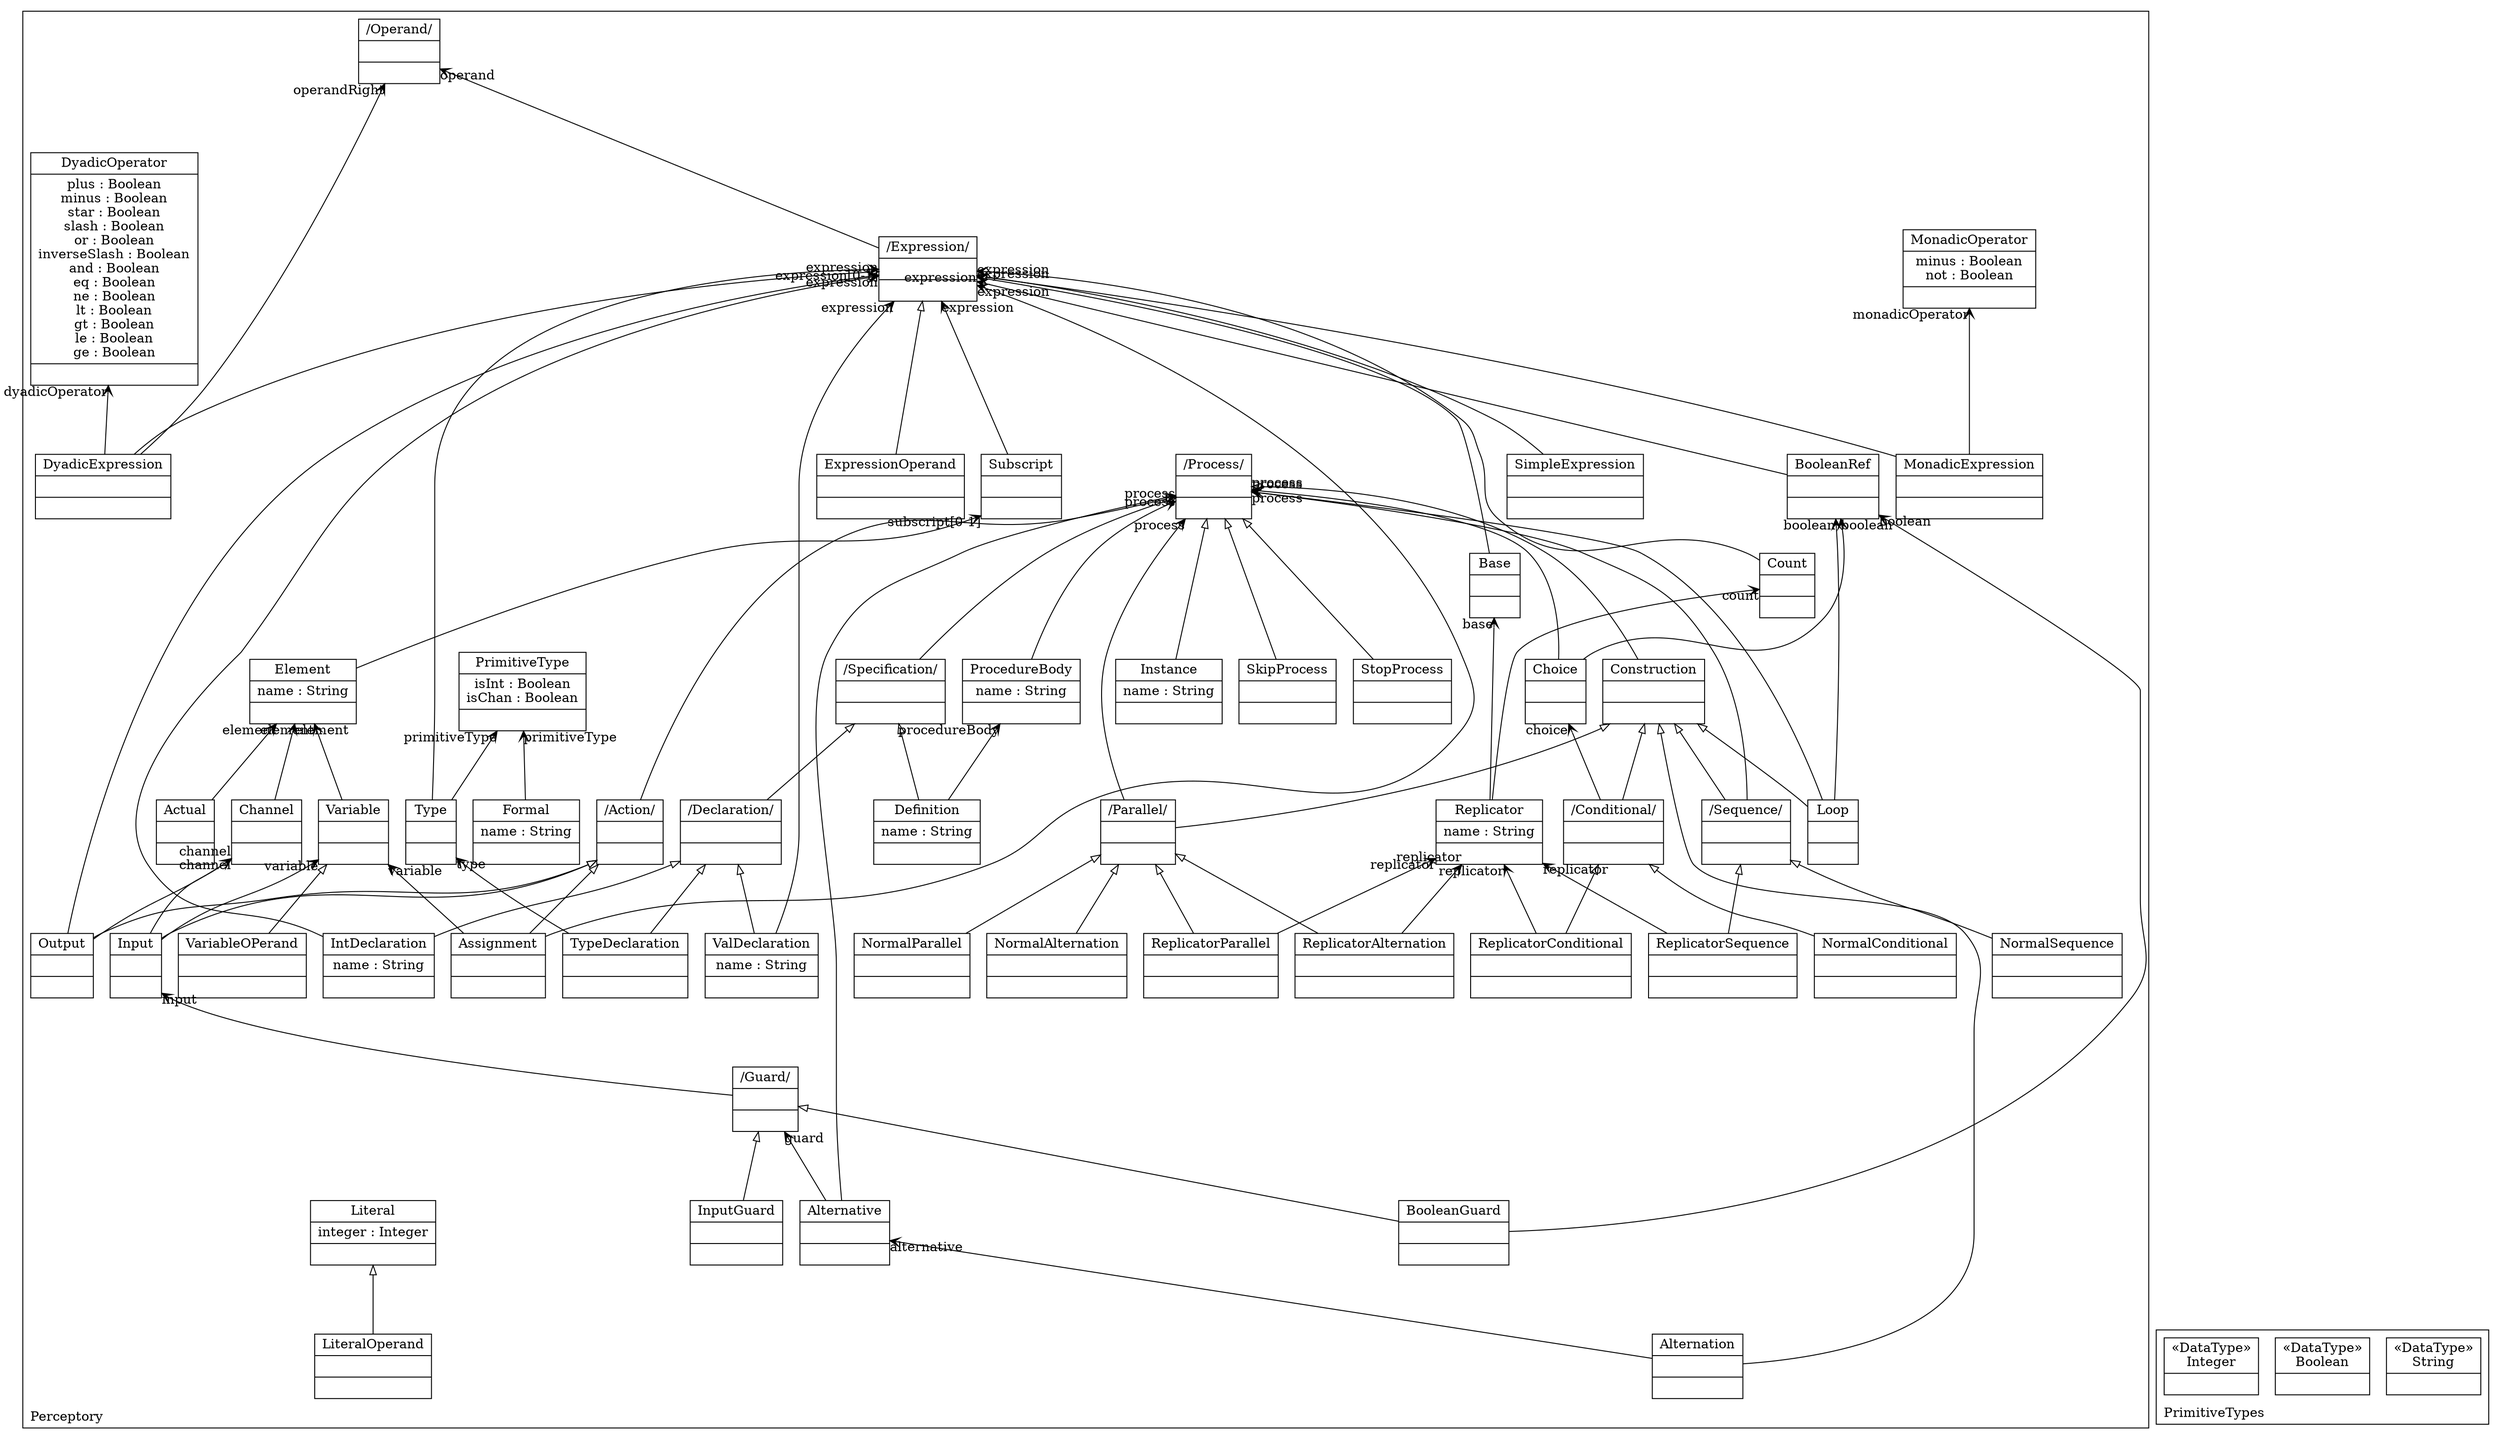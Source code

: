 digraph "KM3 Model in DOT" {
graph[rankdir=BT,labeljust=l,labelloc=t,nodeSep=0.75,compound=true];
 subgraph "cluster_Perceptory"{
labelloc=t
color=black
label=Perceptory
 node[shape=record];
Process[label="{/Process/| | }"]
;
 node[shape=record];
StopProcess[label="{StopProcess| | }"]
 StopProcess->Process[arrowhead=onormal,group=Process,minlen=2,constraint=true,]
;
 node[shape=record];
SkipProcess[label="{SkipProcess| | }"]
 SkipProcess->Process[arrowhead=onormal,group=Process,minlen=2,constraint=true,]
;
 node[shape=record];
Action[label="{/Action/| | }"]
 Action->Process[arrowhead=onormal,group=Process,minlen=2,constraint=true,]
;
 node[shape=record];
Construction[label="{Construction| | }"]
 Construction->Process[arrowhead=onormal,group=Process,minlen=2,constraint=true,]
;
 node[shape=record];
Instance[label="{Instance|name : String| }"]
 Instance->Process[arrowhead=onormal,group=Process,minlen=2,constraint=true,]
;
 node[shape=record];
Assignment[label="{Assignment| | }"]
 Assignment->Variable[arrowhead=vee,arrowtail=diamond,headlabel="variable",group=Variable,minlen=2,constraint=true,]
 Assignment->Expression[arrowhead=vee,arrowtail=diamond,headlabel="expression",group=Expression,minlen=2,constraint=true,]
 Assignment->Action[arrowhead=onormal,group=Action,minlen=2,constraint=true,]
;
 node[shape=record];
Input[label="{Input| | }"]
 Input->Channel[arrowhead=vee,arrowtail=diamond,headlabel="channel",group=Channel,minlen=2,constraint=true,]
 Input->Variable[arrowhead=vee,arrowtail=diamond,headlabel="variable",group=Variable,minlen=2,constraint=true,]
 Input->Action[arrowhead=onormal,group=Action,minlen=2,constraint=true,]
;
 node[shape=record];
Output[label="{Output| | }"]
 Output->Channel[arrowhead=vee,arrowtail=diamond,headlabel="channel",group=Channel,minlen=2,constraint=true,]
 Output->Expression[arrowhead=vee,arrowtail=diamond,headlabel="expression",group=Expression,minlen=2,constraint=true,]
 Output->Action[arrowhead=onormal,group=Action,minlen=2,constraint=true,]
;
 node[shape=record];
Sequence[label="{/Sequence/| | }"]
 Sequence->Process[arrowhead=vee,arrowtail=diamond,headlabel="process",group=Process,minlen=2,constraint=true,]
 Sequence->Construction[arrowhead=onormal,group=Construction,minlen=2,constraint=true,]
;
 node[shape=record];
NormalSequence[label="{NormalSequence| | }"]
 NormalSequence->Sequence[arrowhead=onormal,group=Sequence,minlen=2,constraint=true,]
;
 node[shape=record];
ReplicatorSequence[label="{ReplicatorSequence| | }"]
 ReplicatorSequence->Replicator[arrowhead=vee,arrowtail=diamond,headlabel="replicator",group=Replicator,minlen=2,constraint=true,]
 ReplicatorSequence->Sequence[arrowhead=onormal,group=Sequence,minlen=2,constraint=true,]
;
 node[shape=record];
Conditional[label="{/Conditional/| | }"]
 Conditional->Choice[arrowhead=vee,arrowtail=diamond,headlabel="choice",group=Choice,minlen=2,constraint=true,]
 Conditional->Construction[arrowhead=onormal,group=Construction,minlen=2,constraint=true,]
;
 node[shape=record];
NormalConditional[label="{NormalConditional| | }"]
 NormalConditional->Conditional[arrowhead=onormal,group=Conditional,minlen=2,constraint=true,]
;
 node[shape=record];
ReplicatorConditional[label="{ReplicatorConditional| | }"]
 ReplicatorConditional->Replicator[arrowhead=vee,arrowtail=diamond,headlabel="replicator",group=Replicator,minlen=2,constraint=true,]
 ReplicatorConditional->Conditional[arrowhead=onormal,group=Conditional,minlen=2,constraint=true,]
;
 node[shape=record];
Loop[label="{Loop| | }"]
 Loop->BooleanRef[arrowhead=vee,arrowtail=diamond,headlabel="boolean",group=BooleanRef,minlen=2,constraint=true,]
 Loop->Process[arrowhead=vee,arrowtail=diamond,headlabel="process",group=Process,minlen=2,constraint=true,]
 Loop->Construction[arrowhead=onormal,group=Construction,minlen=2,constraint=true,]
;
 node[shape=record];
Parallel[label="{/Parallel/| | }"]
 Parallel->Process[arrowhead=vee,arrowtail=diamond,headlabel="process",group=Process,minlen=2,constraint=true,]
 Parallel->Construction[arrowhead=onormal,group=Construction,minlen=2,constraint=true,]
;
 node[shape=record];
NormalParallel[label="{NormalParallel| | }"]
 NormalParallel->Parallel[arrowhead=onormal,group=Parallel,minlen=2,constraint=true,]
;
 node[shape=record];
ReplicatorParallel[label="{ReplicatorParallel| | }"]
 ReplicatorParallel->Replicator[arrowhead=vee,arrowtail=diamond,headlabel="replicator",group=Replicator,minlen=2,constraint=true,]
 ReplicatorParallel->Parallel[arrowhead=onormal,group=Parallel,minlen=2,constraint=true,]
;
 node[shape=record];
Alternation[label="{Alternation| | }"]
 Alternation->Alternative[arrowhead=vee,arrowtail=diamond,headlabel="alternative",group=Alternative,minlen=2,constraint=true,]
 Alternation->Construction[arrowhead=onormal,group=Construction,minlen=2,constraint=true,]
;
 node[shape=record];
NormalAlternation[label="{NormalAlternation| | }"]
 NormalAlternation->Parallel[arrowhead=onormal,group=Parallel,minlen=2,constraint=true,]
;
 node[shape=record];
ReplicatorAlternation[label="{ReplicatorAlternation| | }"]
 ReplicatorAlternation->Replicator[arrowhead=vee,arrowtail=diamond,headlabel="replicator",group=Replicator,minlen=2,constraint=true,]
 ReplicatorAlternation->Parallel[arrowhead=onormal,group=Parallel,minlen=2,constraint=true,]
;
 node[shape=record];
Choice[label="{Choice| | }"]
 Choice->BooleanRef[arrowhead=vee,arrowtail=diamond,headlabel="boolean",group=BooleanRef,minlen=2,constraint=true,]
 Choice->Process[arrowhead=vee,arrowtail=diamond,headlabel="process",group=Process,minlen=2,constraint=true,]
;
 node[shape=record];
BooleanRef[label="{BooleanRef| | }"]
 BooleanRef->Expression[arrowhead=vee,arrowtail=diamond,headlabel="expression",group=Expression,minlen=2,constraint=true,]
;
 node[shape=record];
Alternative[label="{Alternative| | }"]
 Alternative->Guard[arrowhead=vee,arrowtail=diamond,headlabel="guard",group=Guard,minlen=2,constraint=true,]
 Alternative->Process[arrowhead=vee,arrowtail=diamond,headlabel="process",group=Process,minlen=2,constraint=true,]
;
 node[shape=record];
Guard[label="{/Guard/| | }"]
 Guard->Input[arrowhead=vee,arrowtail=diamond,headlabel="input",group=Input,minlen=2,constraint=true,]
;
 node[shape=record];
InputGuard[label="{InputGuard| | }"]
 InputGuard->Guard[arrowhead=onormal,group=Guard,minlen=2,constraint=true,]
;
 node[shape=record];
BooleanGuard[label="{BooleanGuard| | }"]
 BooleanGuard->BooleanRef[arrowhead=vee,arrowtail=diamond,headlabel="boolean",group=BooleanRef,minlen=2,constraint=true,]
 BooleanGuard->Guard[arrowhead=onormal,group=Guard,minlen=2,constraint=true,]
;
 node[shape=record];
Replicator[label="{Replicator|name : String| }"]
 Replicator->Base[arrowhead=vee,arrowtail=diamond,headlabel="base",group=Base,minlen=2,constraint=true,]
 Replicator->Count[arrowhead=vee,arrowtail=diamond,headlabel="count",group=Count,minlen=2,constraint=true,]
;
 node[shape=record];
Base[label="{Base| | }"]
 Base->Expression[arrowhead=vee,arrowtail=diamond,headlabel="expression",group=Expression,minlen=2,constraint=true,]
;
 node[shape=record];
Count[label="{Count| | }"]
 Count->Expression[arrowhead=vee,arrowtail=diamond,headlabel="expression",group=Expression,minlen=2,constraint=true,]
;
 node[shape=record];
Type[label="{Type| | }"]
 Type->PrimitiveType[arrowhead=vee,arrowtail=diamond,headlabel="primitiveType",group=PrimitiveType,minlen=2,constraint=true,]
 Type->Expression[arrowhead=vee,arrowtail=diamond,headlabel="expression[0-1]",group=Expression,minlen=2,constraint=true,]
;
 node[shape=record];
PrimitiveType[label="{PrimitiveType|isInt : Boolean\nisChan : Boolean| }"]
;
 node[shape=record];
Literal[label="{Literal|integer : Integer| }"]
;
 node[shape=record];
Element[label="{Element|name : String| }"]
 Element->Subscript[arrowhead=vee,arrowtail=diamond,headlabel="subscript[0-1]",group=Subscript,minlen=2,constraint=true,]
;
 node[shape=record];
Subscript[label="{Subscript| | }"]
 Subscript->Expression[arrowhead=vee,arrowtail=diamond,headlabel="expression",group=Expression,minlen=2,constraint=true,]
;
 node[shape=record];
Variable[label="{Variable| | }"]
 Variable->Element[arrowhead=vee,arrowtail=diamond,headlabel="element",group=Element,minlen=2,constraint=true,]
;
 node[shape=record];
Channel[label="{Channel| | }"]
 Channel->Element[arrowhead=vee,arrowtail=diamond,headlabel="element",group=Element,minlen=2,constraint=true,]
;
 node[shape=record];
Operand[label="{/Operand/| | }"]
;
 node[shape=record];
VariableOPerand[label="{VariableOPerand| | }"]
 VariableOPerand->Variable[arrowhead=onormal,group=Variable,minlen=2,constraint=true,]
;
 node[shape=record];
LiteralOperand[label="{LiteralOperand| | }"]
 LiteralOperand->Literal[arrowhead=onormal,group=Literal,minlen=2,constraint=true,]
;
 node[shape=record];
ExpressionOperand[label="{ExpressionOperand| | }"]
 ExpressionOperand->Expression[arrowhead=onormal,group=Expression,minlen=2,constraint=true,]
;
 node[shape=record];
Expression[label="{/Expression/| | }"]
 Expression->Operand[arrowhead=vee,arrowtail=diamond,headlabel="operand",group=Operand,minlen=2,constraint=true,]
;
 node[shape=record];
MonadicExpression[label="{MonadicExpression| | }"]
 MonadicExpression->MonadicOperator[arrowhead=vee,arrowtail=diamond,headlabel="monadicOperator",group=MonadicOperator,minlen=2,constraint=true,]
 MonadicExpression->Expression[arrowhead=onormal,group=Expression,minlen=2,constraint=true,]
;
 node[shape=record];
DyadicExpression[label="{DyadicExpression| | }"]
 DyadicExpression->Operand[arrowhead=vee,arrowtail=diamond,headlabel="operandRight",group=Operand,minlen=2,constraint=true,]
 DyadicExpression->DyadicOperator[arrowhead=vee,arrowtail=diamond,headlabel="dyadicOperator",group=DyadicOperator,minlen=2,constraint=true,]
 DyadicExpression->Expression[arrowhead=onormal,group=Expression,minlen=2,constraint=true,]
;
 node[shape=record];
SimpleExpression[label="{SimpleExpression| | }"]
 SimpleExpression->Expression[arrowhead=onormal,group=Expression,minlen=2,constraint=true,]
;
 node[shape=record];
Specification[label="{/Specification/| | }"]
 Specification->Process[arrowhead=onormal,group=Process,minlen=2,constraint=true,]
;
 node[shape=record];
Declaration[label="{/Declaration/| | }"]
 Declaration->Specification[arrowhead=onormal,group=Specification,minlen=2,constraint=true,]
;
 node[shape=record];
TypeDeclaration[label="{TypeDeclaration| | }"]
 TypeDeclaration->Type[arrowhead=vee,arrowtail=diamond,headlabel="type",group=Type,minlen=2,constraint=true,]
 TypeDeclaration->Declaration[arrowhead=onormal,group=Declaration,minlen=2,constraint=true,]
;
 node[shape=record];
IntDeclaration[label="{IntDeclaration|name : String| }"]
 IntDeclaration->Expression[arrowhead=vee,arrowtail=diamond,headlabel="expression",group=Expression,minlen=2,constraint=true,]
 IntDeclaration->Declaration[arrowhead=onormal,group=Declaration,minlen=2,constraint=true,]
;
 node[shape=record];
ValDeclaration[label="{ValDeclaration|name : String| }"]
 ValDeclaration->Expression[arrowhead=vee,arrowtail=diamond,headlabel="expression",group=Expression,minlen=2,constraint=true,]
 ValDeclaration->Declaration[arrowhead=onormal,group=Declaration,minlen=2,constraint=true,]
;
 node[shape=record];
Definition[label="{Definition|name : String| }"]
 Definition->ProcedureBody[arrowhead=vee,arrowtail=diamond,headlabel="procedureBody",group=ProcedureBody,minlen=2,constraint=true,]
 Definition->Specification[arrowhead=onormal,group=Specification,minlen=2,constraint=true,]
;
 node[shape=record];
Formal[label="{Formal|name : String| }"]
 Formal->PrimitiveType[arrowhead=vee,arrowtail=diamond,headlabel="primitiveType",group=PrimitiveType,minlen=2,constraint=true,]
;
 node[shape=record];
ProcedureBody[label="{ProcedureBody|name : String| }"]
 ProcedureBody->Process[arrowhead=vee,arrowtail=diamond,headlabel="process",group=Process,minlen=2,constraint=true,]
;
 node[shape=record];
Actual[label="{Actual| | }"]
 Actual->Element[arrowhead=vee,arrowtail=diamond,headlabel="element",group=Element,minlen=2,constraint=true,]
;
 node[shape=record];
MonadicOperator[label="{MonadicOperator|minus : Boolean\nnot : Boolean| }"]
;
 node[shape=record];
DyadicOperator[label="{DyadicOperator|plus : Boolean\nminus : Boolean\nstar : Boolean\nslash : Boolean\nor : Boolean\ninverseSlash : Boolean\nand : Boolean\neq : Boolean\nne : Boolean\nlt : Boolean\ngt : Boolean\nle : Boolean\nge : Boolean| }"]
;

} subgraph "cluster_PrimitiveTypes"{
labelloc=t
color=black
label=PrimitiveTypes
 node[shape=record];
String[label="{&#171;DataType&#187;\nString|}"]
;
 node[shape=record];
Boolean[label="{&#171;DataType&#187;\nBoolean|}"]
;
 node[shape=record];
Integer[label="{&#171;DataType&#187;\nInteger|}"]
;

}
}